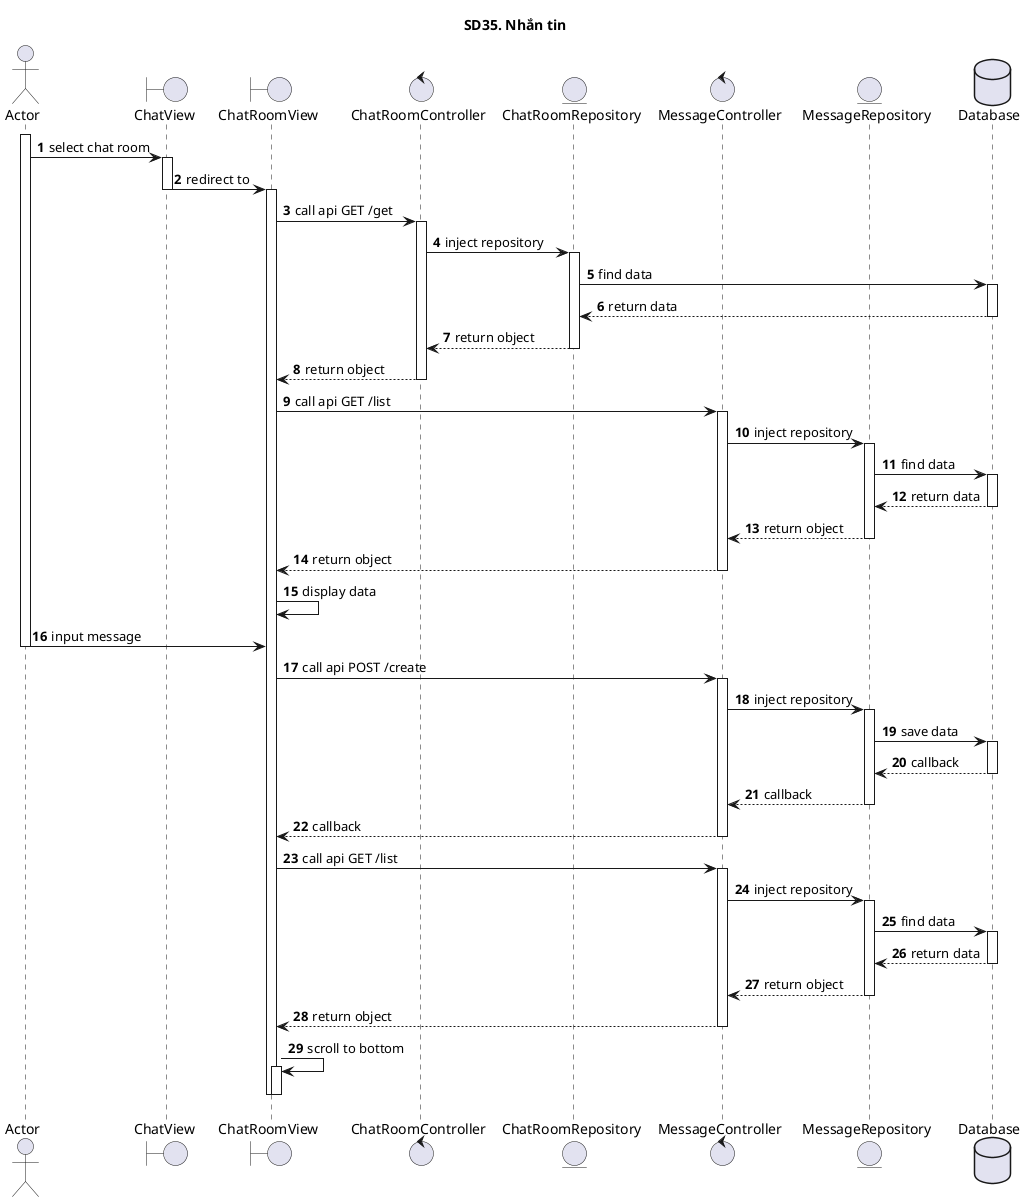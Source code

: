 @startuml SQ
autonumber
title SD35. Nhắn tin
actor "Actor" as actor
boundary "ChatView" as view
boundary "ChatRoomView" as chatRoomView
control "ChatRoomController" as controller
entity "ChatRoomRepository" as model
control "MessageController" as messageController
entity "MessageRepository" as messageModel
database "Database" as database
activate actor
actor -> view: select chat room
activate view
view -> chatRoomView: redirect to
deactivate view
activate chatRoomView
chatRoomView -> controller: call api GET /get
activate controller
controller -> model: inject repository
activate model
model -> database: find data
activate database
database --> model: return data
deactivate database
model --> controller: return object
deactivate model
controller --> chatRoomView: return object
deactivate controller
chatRoomView -> messageController: call api GET /list
activate messageController
messageController -> messageModel: inject repository
activate messageModel
messageModel -> database: find data
activate database
database --> messageModel: return data
deactivate database
messageModel --> messageController: return object
deactivate messageModel
messageController --> chatRoomView: return object
deactivate messageController
chatRoomView -> chatRoomView: display data
actor -> chatRoomView: input message
deactivate actor
chatRoomView -> messageController: call api POST /create
activate messageController
messageController -> messageModel: inject repository
activate messageModel
messageModel -> database: save data
activate database
database --> messageModel: callback
deactivate database
messageModel --> messageController: callback
deactivate messageModel
messageController --> chatRoomView: callback
deactivate messageController
chatRoomView -> messageController: call api GET /list
activate messageController
messageController -> messageModel: inject repository
activate messageModel
messageModel -> database: find data
activate database
database --> messageModel: return data
deactivate database
messageModel --> messageController: return object
deactivate messageModel
messageController --> chatRoomView: return object
deactivate messageController
chatRoomView -> chatRoomView: scroll to bottom
activate chatRoomView
deactivate chatRoomView
deactivate chatRoomView
@enduml